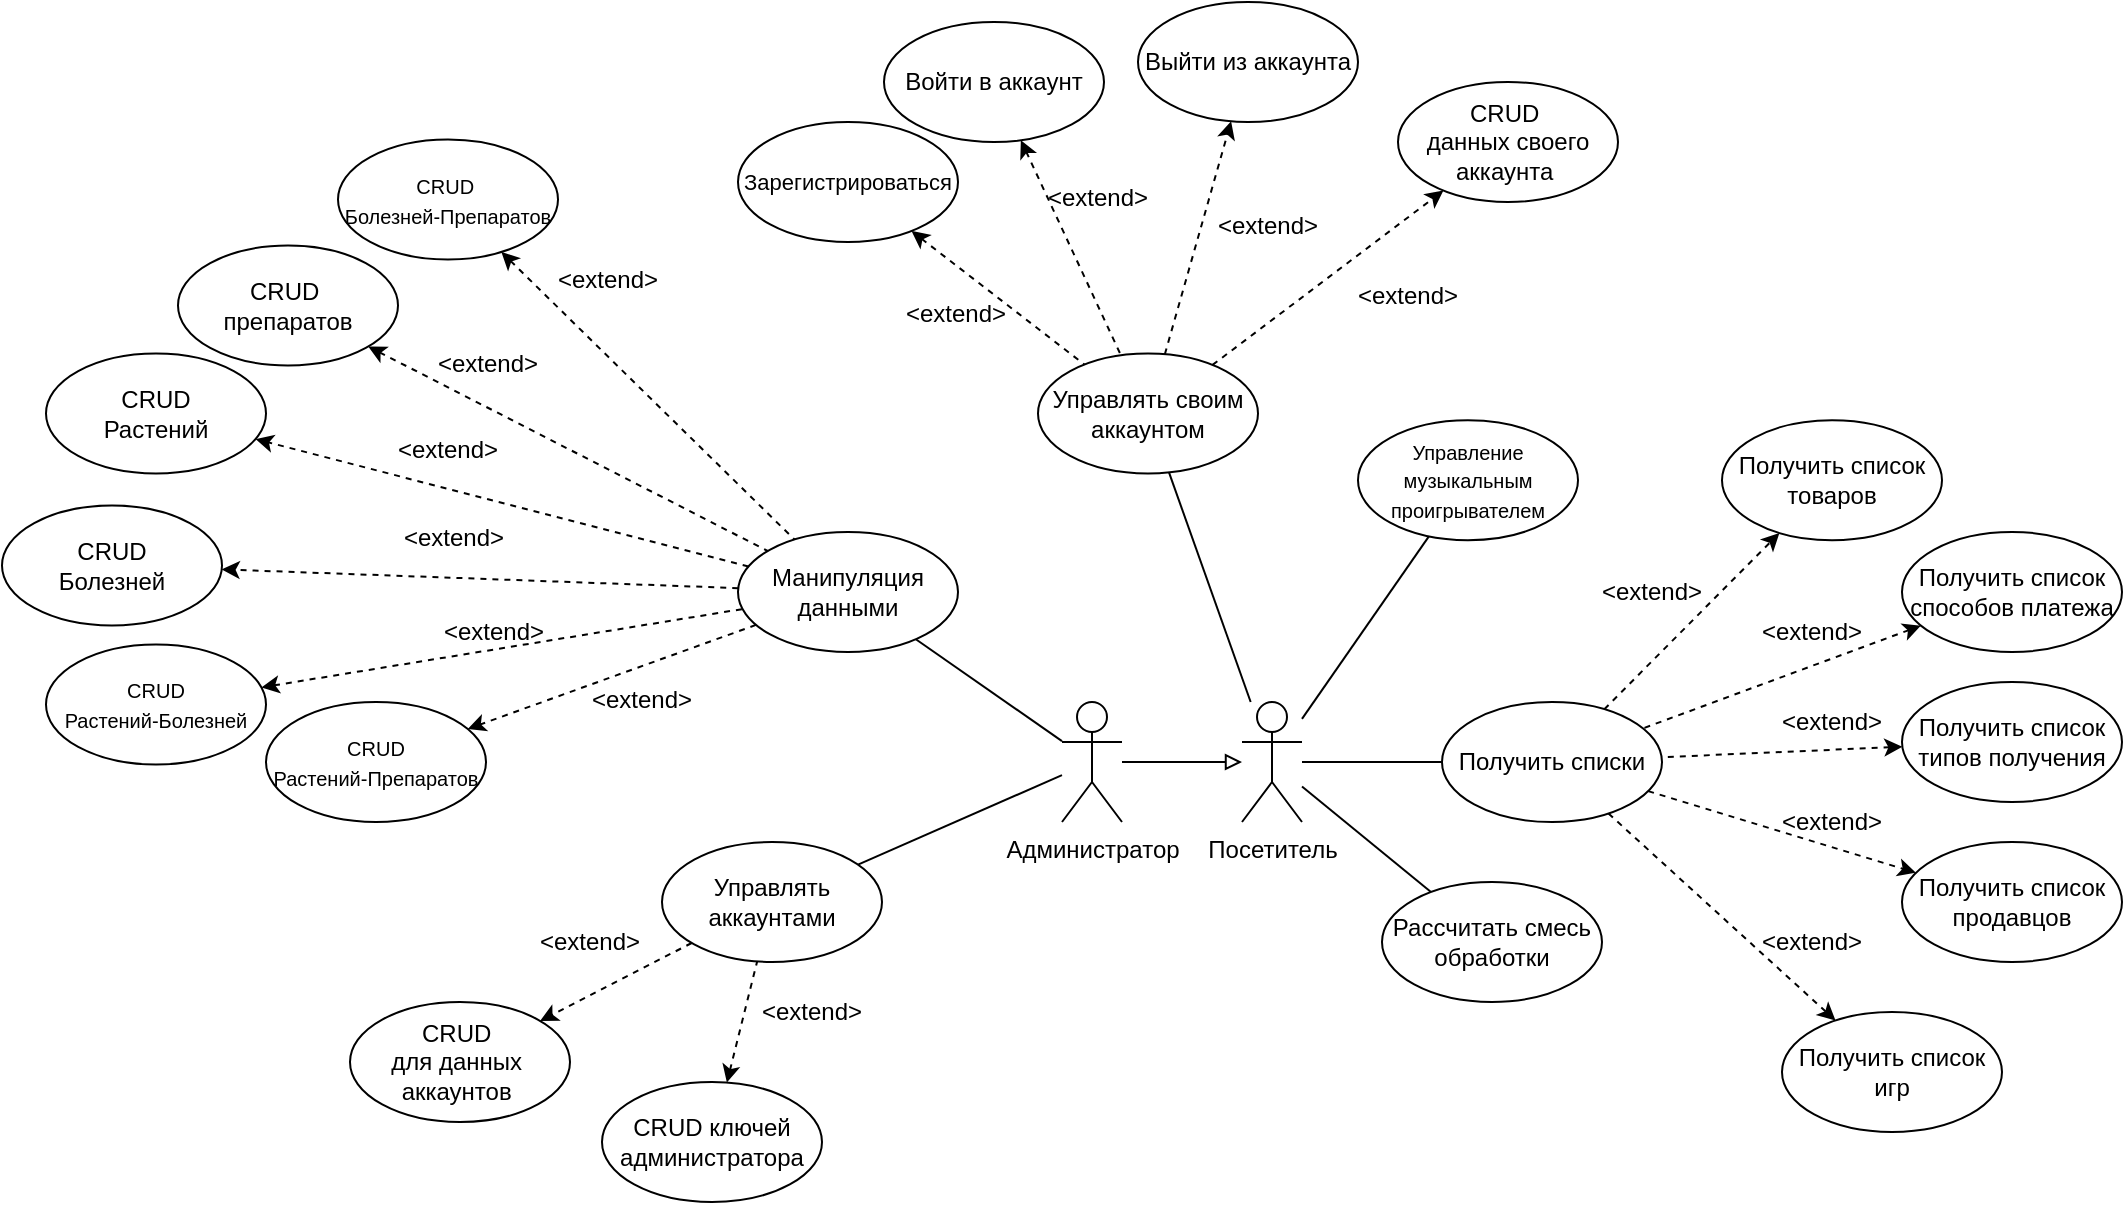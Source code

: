 <mxfile version="25.0.2">
  <diagram name="Страница — 1" id="FPFsMZ6Qv322Y4JqMIyj">
    <mxGraphModel dx="2117" dy="765" grid="1" gridSize="10" guides="1" tooltips="1" connect="1" arrows="1" fold="1" page="1" pageScale="1" pageWidth="827" pageHeight="1169" math="0" shadow="0">
      <root>
        <mxCell id="0" />
        <mxCell id="1" parent="0" />
        <mxCell id="uW0tRT5nMDnXzqnvYxII-4" style="edgeStyle=orthogonalEdgeStyle;rounded=0;orthogonalLoop=1;jettySize=auto;html=1;endArrow=none;endFill=0;" parent="1" source="uW0tRT5nMDnXzqnvYxII-1" target="uW0tRT5nMDnXzqnvYxII-3" edge="1">
          <mxGeometry relative="1" as="geometry" />
        </mxCell>
        <mxCell id="uW0tRT5nMDnXzqnvYxII-1" value="Посетитель" style="shape=umlActor;verticalLabelPosition=bottom;verticalAlign=top;html=1;outlineConnect=0;" parent="1" vertex="1">
          <mxGeometry x="380" y="370" width="30" height="60" as="geometry" />
        </mxCell>
        <mxCell id="uW0tRT5nMDnXzqnvYxII-6" style="edgeStyle=orthogonalEdgeStyle;rounded=0;orthogonalLoop=1;jettySize=auto;html=1;endArrow=block;endFill=0;" parent="1" source="uW0tRT5nMDnXzqnvYxII-2" target="uW0tRT5nMDnXzqnvYxII-1" edge="1">
          <mxGeometry relative="1" as="geometry" />
        </mxCell>
        <mxCell id="uW0tRT5nMDnXzqnvYxII-2" value="Администратор" style="shape=umlActor;verticalLabelPosition=bottom;verticalAlign=top;html=1;outlineConnect=0;" parent="1" vertex="1">
          <mxGeometry x="290" y="370" width="30" height="60" as="geometry" />
        </mxCell>
        <mxCell id="uW0tRT5nMDnXzqnvYxII-3" value="Получить списки" style="ellipse;whiteSpace=wrap;html=1;" parent="1" vertex="1">
          <mxGeometry x="480" y="370" width="110" height="60" as="geometry" />
        </mxCell>
        <mxCell id="uW0tRT5nMDnXzqnvYxII-7" value="Получить список товаров" style="ellipse;whiteSpace=wrap;html=1;" parent="1" vertex="1">
          <mxGeometry x="620" y="229.13" width="110" height="60" as="geometry" />
        </mxCell>
        <mxCell id="uW0tRT5nMDnXzqnvYxII-8" value="Получить список способов платежа" style="ellipse;whiteSpace=wrap;html=1;" parent="1" vertex="1">
          <mxGeometry x="710" y="285" width="110" height="60" as="geometry" />
        </mxCell>
        <mxCell id="uW0tRT5nMDnXzqnvYxII-9" value="Получить список типов получения" style="ellipse;whiteSpace=wrap;html=1;" parent="1" vertex="1">
          <mxGeometry x="710" y="360" width="110" height="60" as="geometry" />
        </mxCell>
        <mxCell id="uW0tRT5nMDnXzqnvYxII-10" value="Получить список продавцов" style="ellipse;whiteSpace=wrap;html=1;" parent="1" vertex="1">
          <mxGeometry x="710" y="440" width="110" height="60" as="geometry" />
        </mxCell>
        <mxCell id="uW0tRT5nMDnXzqnvYxII-11" value="Получить список игр" style="ellipse;whiteSpace=wrap;html=1;" parent="1" vertex="1">
          <mxGeometry x="650" y="525" width="110" height="60" as="geometry" />
        </mxCell>
        <mxCell id="uW0tRT5nMDnXzqnvYxII-14" value="" style="endArrow=classic;html=1;rounded=0;dashed=1;endFill=1;" parent="1" source="uW0tRT5nMDnXzqnvYxII-3" target="uW0tRT5nMDnXzqnvYxII-7" edge="1">
          <mxGeometry width="50" height="50" relative="1" as="geometry">
            <mxPoint x="570" y="380" as="sourcePoint" />
            <mxPoint x="620" y="330" as="targetPoint" />
          </mxGeometry>
        </mxCell>
        <mxCell id="uW0tRT5nMDnXzqnvYxII-15" value="" style="endArrow=none;html=1;rounded=0;dashed=1;endFill=0;startArrow=classic;startFill=1;" parent="1" source="uW0tRT5nMDnXzqnvYxII-8" target="uW0tRT5nMDnXzqnvYxII-3" edge="1">
          <mxGeometry width="50" height="50" relative="1" as="geometry">
            <mxPoint x="550" y="550" as="sourcePoint" />
            <mxPoint x="600" y="500" as="targetPoint" />
          </mxGeometry>
        </mxCell>
        <mxCell id="uW0tRT5nMDnXzqnvYxII-16" value="" style="endArrow=none;html=1;rounded=0;dashed=1;endFill=0;startArrow=classic;startFill=1;" parent="1" source="uW0tRT5nMDnXzqnvYxII-9" target="uW0tRT5nMDnXzqnvYxII-3" edge="1">
          <mxGeometry width="50" height="50" relative="1" as="geometry">
            <mxPoint x="490" y="540" as="sourcePoint" />
            <mxPoint x="540" y="490" as="targetPoint" />
          </mxGeometry>
        </mxCell>
        <mxCell id="uW0tRT5nMDnXzqnvYxII-17" value="" style="endArrow=classic;html=1;rounded=0;dashed=1;" parent="1" source="uW0tRT5nMDnXzqnvYxII-3" target="uW0tRT5nMDnXzqnvYxII-10" edge="1">
          <mxGeometry width="50" height="50" relative="1" as="geometry">
            <mxPoint x="580" y="560" as="sourcePoint" />
            <mxPoint x="630" y="510" as="targetPoint" />
          </mxGeometry>
        </mxCell>
        <mxCell id="uW0tRT5nMDnXzqnvYxII-18" value="" style="endArrow=classic;html=1;rounded=0;dashed=1;" parent="1" source="uW0tRT5nMDnXzqnvYxII-3" target="uW0tRT5nMDnXzqnvYxII-11" edge="1">
          <mxGeometry width="50" height="50" relative="1" as="geometry">
            <mxPoint x="520" y="600" as="sourcePoint" />
            <mxPoint x="570" y="550" as="targetPoint" />
          </mxGeometry>
        </mxCell>
        <mxCell id="uW0tRT5nMDnXzqnvYxII-19" value="&amp;lt;extend&amp;gt;" style="text;html=1;align=center;verticalAlign=middle;whiteSpace=wrap;rounded=0;" parent="1" vertex="1">
          <mxGeometry x="640" y="480" width="50" height="20" as="geometry" />
        </mxCell>
        <mxCell id="uW0tRT5nMDnXzqnvYxII-20" value="&amp;lt;extend&amp;gt;" style="text;html=1;align=center;verticalAlign=middle;whiteSpace=wrap;rounded=0;" parent="1" vertex="1">
          <mxGeometry x="650" y="420" width="50" height="20" as="geometry" />
        </mxCell>
        <mxCell id="uW0tRT5nMDnXzqnvYxII-21" value="&amp;lt;extend&amp;gt;" style="text;html=1;align=center;verticalAlign=middle;whiteSpace=wrap;rounded=0;" parent="1" vertex="1">
          <mxGeometry x="650" y="370" width="50" height="20" as="geometry" />
        </mxCell>
        <mxCell id="uW0tRT5nMDnXzqnvYxII-22" value="&amp;lt;extend&amp;gt;" style="text;html=1;align=center;verticalAlign=middle;whiteSpace=wrap;rounded=0;" parent="1" vertex="1">
          <mxGeometry x="640" y="325" width="50" height="20" as="geometry" />
        </mxCell>
        <mxCell id="uW0tRT5nMDnXzqnvYxII-23" value="&amp;lt;extend&amp;gt;" style="text;html=1;align=center;verticalAlign=middle;whiteSpace=wrap;rounded=0;" parent="1" vertex="1">
          <mxGeometry x="560" y="305" width="50" height="20" as="geometry" />
        </mxCell>
        <mxCell id="uW0tRT5nMDnXzqnvYxII-24" value="Управлять своим аккаунтом" style="ellipse;whiteSpace=wrap;html=1;" parent="1" vertex="1">
          <mxGeometry x="278" y="195.75" width="110" height="60" as="geometry" />
        </mxCell>
        <mxCell id="uW0tRT5nMDnXzqnvYxII-26" value="&lt;font style=&quot;font-size: 11px;&quot;&gt;Зарегистрироваться&lt;/font&gt;" style="ellipse;whiteSpace=wrap;html=1;" parent="1" vertex="1">
          <mxGeometry x="128" y="80" width="110" height="60" as="geometry" />
        </mxCell>
        <mxCell id="uW0tRT5nMDnXzqnvYxII-27" value="Войти в аккаунт" style="ellipse;whiteSpace=wrap;html=1;" parent="1" vertex="1">
          <mxGeometry x="201" y="30.0" width="110" height="60" as="geometry" />
        </mxCell>
        <mxCell id="uW0tRT5nMDnXzqnvYxII-29" value="CRUD&amp;nbsp;&lt;div&gt;данных своего&lt;/div&gt;&lt;div&gt;аккаунта&amp;nbsp;&lt;/div&gt;" style="ellipse;whiteSpace=wrap;html=1;" parent="1" vertex="1">
          <mxGeometry x="458" y="60.0" width="110" height="60" as="geometry" />
        </mxCell>
        <mxCell id="uW0tRT5nMDnXzqnvYxII-31" value="" style="endArrow=none;html=1;rounded=0;dashed=1;endFill=0;startArrow=classic;startFill=1;" parent="1" source="uW0tRT5nMDnXzqnvYxII-26" target="uW0tRT5nMDnXzqnvYxII-24" edge="1">
          <mxGeometry width="50" height="50" relative="1" as="geometry">
            <mxPoint x="353" y="385.75" as="sourcePoint" />
            <mxPoint x="403" y="335.75" as="targetPoint" />
          </mxGeometry>
        </mxCell>
        <mxCell id="uW0tRT5nMDnXzqnvYxII-32" value="" style="endArrow=none;html=1;rounded=0;dashed=1;endFill=0;startArrow=classic;startFill=1;" parent="1" source="uW0tRT5nMDnXzqnvYxII-27" target="uW0tRT5nMDnXzqnvYxII-24" edge="1">
          <mxGeometry width="50" height="50" relative="1" as="geometry">
            <mxPoint x="293" y="375.75" as="sourcePoint" />
            <mxPoint x="343" y="325.75" as="targetPoint" />
          </mxGeometry>
        </mxCell>
        <mxCell id="uW0tRT5nMDnXzqnvYxII-34" value="" style="endArrow=classic;html=1;rounded=0;dashed=1;" parent="1" source="uW0tRT5nMDnXzqnvYxII-24" target="uW0tRT5nMDnXzqnvYxII-29" edge="1">
          <mxGeometry width="50" height="50" relative="1" as="geometry">
            <mxPoint x="323" y="435.75" as="sourcePoint" />
            <mxPoint x="373" y="385.75" as="targetPoint" />
          </mxGeometry>
        </mxCell>
        <mxCell id="uW0tRT5nMDnXzqnvYxII-35" value="&amp;lt;extend&amp;gt;" style="text;html=1;align=center;verticalAlign=middle;whiteSpace=wrap;rounded=0;" parent="1" vertex="1">
          <mxGeometry x="438" y="157" width="50" height="20" as="geometry" />
        </mxCell>
        <mxCell id="uW0tRT5nMDnXzqnvYxII-37" value="&amp;lt;extend&amp;gt;" style="text;html=1;align=center;verticalAlign=middle;whiteSpace=wrap;rounded=0;" parent="1" vertex="1">
          <mxGeometry x="212" y="165.75" width="50" height="20" as="geometry" />
        </mxCell>
        <mxCell id="uW0tRT5nMDnXzqnvYxII-38" value="&amp;lt;extend&amp;gt;" style="text;html=1;align=center;verticalAlign=middle;whiteSpace=wrap;rounded=0;" parent="1" vertex="1">
          <mxGeometry x="283" y="107.5" width="50" height="20" as="geometry" />
        </mxCell>
        <mxCell id="uW0tRT5nMDnXzqnvYxII-40" value="" style="endArrow=none;html=1;rounded=0;" parent="1" source="uW0tRT5nMDnXzqnvYxII-1" target="uW0tRT5nMDnXzqnvYxII-24" edge="1">
          <mxGeometry width="50" height="50" relative="1" as="geometry">
            <mxPoint x="460" y="310" as="sourcePoint" />
            <mxPoint x="510" y="260" as="targetPoint" />
          </mxGeometry>
        </mxCell>
        <mxCell id="uW0tRT5nMDnXzqnvYxII-41" value="Выйти из аккаунта" style="ellipse;whiteSpace=wrap;html=1;" parent="1" vertex="1">
          <mxGeometry x="328" y="20.0" width="110" height="60" as="geometry" />
        </mxCell>
        <mxCell id="uW0tRT5nMDnXzqnvYxII-42" value="" style="endArrow=classic;html=1;rounded=0;dashed=1;" parent="1" source="uW0tRT5nMDnXzqnvYxII-24" target="uW0tRT5nMDnXzqnvYxII-41" edge="1">
          <mxGeometry width="50" height="50" relative="1" as="geometry">
            <mxPoint x="227" y="205.75" as="sourcePoint" />
            <mxPoint x="253" y="385.75" as="targetPoint" />
          </mxGeometry>
        </mxCell>
        <mxCell id="uW0tRT5nMDnXzqnvYxII-43" value="&amp;lt;extend&amp;gt;" style="text;html=1;align=center;verticalAlign=middle;whiteSpace=wrap;rounded=0;" parent="1" vertex="1">
          <mxGeometry x="368" y="121.5" width="50" height="20" as="geometry" />
        </mxCell>
        <mxCell id="uW0tRT5nMDnXzqnvYxII-45" value="Управлять аккаунтами" style="ellipse;whiteSpace=wrap;html=1;" parent="1" vertex="1">
          <mxGeometry x="90" y="440" width="110" height="60" as="geometry" />
        </mxCell>
        <mxCell id="uW0tRT5nMDnXzqnvYxII-46" value="CRUD&amp;nbsp;&lt;div&gt;для данных&amp;nbsp;&lt;/div&gt;&lt;div&gt;аккаунтов&amp;nbsp;&lt;/div&gt;" style="ellipse;whiteSpace=wrap;html=1;" parent="1" vertex="1">
          <mxGeometry x="-66" y="520" width="110" height="60" as="geometry" />
        </mxCell>
        <mxCell id="uW0tRT5nMDnXzqnvYxII-48" value="CRUD ключей администратора" style="ellipse;whiteSpace=wrap;html=1;" parent="1" vertex="1">
          <mxGeometry x="60" y="560" width="110" height="60" as="geometry" />
        </mxCell>
        <mxCell id="uW0tRT5nMDnXzqnvYxII-51" value="" style="endArrow=classic;html=1;rounded=0;dashed=1;endFill=1;" parent="1" source="uW0tRT5nMDnXzqnvYxII-45" target="uW0tRT5nMDnXzqnvYxII-46" edge="1">
          <mxGeometry width="50" height="50" relative="1" as="geometry">
            <mxPoint x="180" y="450" as="sourcePoint" />
            <mxPoint x="230" y="400" as="targetPoint" />
          </mxGeometry>
        </mxCell>
        <mxCell id="uW0tRT5nMDnXzqnvYxII-53" value="" style="endArrow=none;html=1;rounded=0;dashed=1;endFill=0;startArrow=classic;startFill=1;" parent="1" source="uW0tRT5nMDnXzqnvYxII-48" target="uW0tRT5nMDnXzqnvYxII-45" edge="1">
          <mxGeometry width="50" height="50" relative="1" as="geometry">
            <mxPoint x="100" y="610" as="sourcePoint" />
            <mxPoint x="150" y="560" as="targetPoint" />
          </mxGeometry>
        </mxCell>
        <mxCell id="uW0tRT5nMDnXzqnvYxII-58" value="&amp;lt;extend&amp;gt;" style="text;html=1;align=center;verticalAlign=middle;whiteSpace=wrap;rounded=0;" parent="1" vertex="1">
          <mxGeometry x="140" y="515" width="50" height="20" as="geometry" />
        </mxCell>
        <mxCell id="uW0tRT5nMDnXzqnvYxII-60" value="&amp;lt;extend&amp;gt;" style="text;html=1;align=center;verticalAlign=middle;whiteSpace=wrap;rounded=0;" parent="1" vertex="1">
          <mxGeometry x="29" y="480" width="50" height="20" as="geometry" />
        </mxCell>
        <mxCell id="uW0tRT5nMDnXzqnvYxII-63" value="" style="endArrow=none;html=1;rounded=0;" parent="1" source="uW0tRT5nMDnXzqnvYxII-45" target="uW0tRT5nMDnXzqnvYxII-2" edge="1">
          <mxGeometry width="50" height="50" relative="1" as="geometry">
            <mxPoint x="100" y="410" as="sourcePoint" />
            <mxPoint x="150" y="360" as="targetPoint" />
          </mxGeometry>
        </mxCell>
        <mxCell id="uW0tRT5nMDnXzqnvYxII-82" value="Манипуляция данными" style="ellipse;whiteSpace=wrap;html=1;" parent="1" vertex="1">
          <mxGeometry x="128" y="285" width="110" height="60" as="geometry" />
        </mxCell>
        <mxCell id="uW0tRT5nMDnXzqnvYxII-96" value="" style="endArrow=none;html=1;rounded=0;" parent="1" source="uW0tRT5nMDnXzqnvYxII-82" target="uW0tRT5nMDnXzqnvYxII-2" edge="1">
          <mxGeometry width="50" height="50" relative="1" as="geometry">
            <mxPoint x="183.367" y="331.495" as="sourcePoint" />
            <mxPoint x="100" y="260" as="targetPoint" />
          </mxGeometry>
        </mxCell>
        <mxCell id="uW0tRT5nMDnXzqnvYxII-128" value="CRUD&lt;div&gt;Растений&lt;/div&gt;" style="ellipse;whiteSpace=wrap;html=1;" parent="1" vertex="1">
          <mxGeometry x="-218" y="195.75" width="110" height="60" as="geometry" />
        </mxCell>
        <mxCell id="uW0tRT5nMDnXzqnvYxII-129" value="&lt;font style=&quot;font-size: 10px;&quot;&gt;CRUD&lt;/font&gt;&lt;div&gt;&lt;font style=&quot;font-size: 10px;&quot;&gt;Растений-Болезней&lt;/font&gt;&lt;/div&gt;" style="ellipse;whiteSpace=wrap;html=1;" parent="1" vertex="1">
          <mxGeometry x="-218" y="341.25" width="110" height="60" as="geometry" />
        </mxCell>
        <mxCell id="uW0tRT5nMDnXzqnvYxII-130" value="CRUD&amp;nbsp;&lt;div&gt;препаратов&lt;/div&gt;" style="ellipse;whiteSpace=wrap;html=1;" parent="1" vertex="1">
          <mxGeometry x="-152" y="141.75" width="110" height="60" as="geometry" />
        </mxCell>
        <mxCell id="uW0tRT5nMDnXzqnvYxII-131" value="CRUD&lt;div&gt;Болезней&lt;/div&gt;" style="ellipse;whiteSpace=wrap;html=1;" parent="1" vertex="1">
          <mxGeometry x="-240" y="271.75" width="110" height="60" as="geometry" />
        </mxCell>
        <mxCell id="uW0tRT5nMDnXzqnvYxII-132" value="&lt;font style=&quot;font-size: 10px;&quot;&gt;CRUD&lt;/font&gt;&lt;div&gt;&lt;font style=&quot;font-size: 10px;&quot;&gt;Растений-Препаратов&lt;/font&gt;&lt;/div&gt;" style="ellipse;whiteSpace=wrap;html=1;" parent="1" vertex="1">
          <mxGeometry x="-108" y="370" width="110" height="60" as="geometry" />
        </mxCell>
        <mxCell id="uW0tRT5nMDnXzqnvYxII-133" value="" style="endArrow=classic;html=1;rounded=0;dashed=1;endFill=1;" parent="1" source="uW0tRT5nMDnXzqnvYxII-82" target="uW0tRT5nMDnXzqnvYxII-128" edge="1">
          <mxGeometry width="50" height="50" relative="1" as="geometry">
            <mxPoint x="253" y="553.25" as="sourcePoint" />
            <mxPoint x="-88" y="219.25" as="targetPoint" />
          </mxGeometry>
        </mxCell>
        <mxCell id="uW0tRT5nMDnXzqnvYxII-134" value="" style="endArrow=none;html=1;rounded=0;dashed=1;endFill=0;startArrow=classic;startFill=1;" parent="1" source="uW0tRT5nMDnXzqnvYxII-129" target="uW0tRT5nMDnXzqnvYxII-82" edge="1">
          <mxGeometry width="50" height="50" relative="1" as="geometry">
            <mxPoint x="-158" y="439.25" as="sourcePoint" />
            <mxPoint x="234" y="565.25" as="targetPoint" />
          </mxGeometry>
        </mxCell>
        <mxCell id="uW0tRT5nMDnXzqnvYxII-135" value="" style="endArrow=none;html=1;rounded=0;dashed=1;endFill=0;startArrow=classic;startFill=1;" parent="1" source="uW0tRT5nMDnXzqnvYxII-130" target="uW0tRT5nMDnXzqnvYxII-82" edge="1">
          <mxGeometry width="50" height="50" relative="1" as="geometry">
            <mxPoint x="-218" y="429.25" as="sourcePoint" />
            <mxPoint x="263" y="550.25" as="targetPoint" />
          </mxGeometry>
        </mxCell>
        <mxCell id="uW0tRT5nMDnXzqnvYxII-136" value="" style="endArrow=classic;html=1;rounded=0;dashed=1;" parent="1" source="uW0tRT5nMDnXzqnvYxII-82" target="uW0tRT5nMDnXzqnvYxII-131" edge="1">
          <mxGeometry width="50" height="50" relative="1" as="geometry">
            <mxPoint x="243" y="557.25" as="sourcePoint" />
            <mxPoint x="-78" y="399.25" as="targetPoint" />
          </mxGeometry>
        </mxCell>
        <mxCell id="uW0tRT5nMDnXzqnvYxII-137" value="" style="endArrow=classic;html=1;rounded=0;dashed=1;" parent="1" source="uW0tRT5nMDnXzqnvYxII-82" target="uW0tRT5nMDnXzqnvYxII-132" edge="1">
          <mxGeometry width="50" height="50" relative="1" as="geometry">
            <mxPoint x="228" y="577.25" as="sourcePoint" />
            <mxPoint x="-138" y="439.25" as="targetPoint" />
          </mxGeometry>
        </mxCell>
        <mxCell id="uW0tRT5nMDnXzqnvYxII-138" value="&amp;lt;extend&amp;gt;" style="text;html=1;align=center;verticalAlign=middle;whiteSpace=wrap;rounded=0;" parent="1" vertex="1">
          <mxGeometry x="-39" y="278.25" width="50" height="20" as="geometry" />
        </mxCell>
        <mxCell id="uW0tRT5nMDnXzqnvYxII-139" value="&amp;lt;extend&amp;gt;" style="text;html=1;align=center;verticalAlign=middle;whiteSpace=wrap;rounded=0;" parent="1" vertex="1">
          <mxGeometry x="-42" y="234.25" width="50" height="20" as="geometry" />
        </mxCell>
        <mxCell id="uW0tRT5nMDnXzqnvYxII-140" value="&amp;lt;extend&amp;gt;" style="text;html=1;align=center;verticalAlign=middle;whiteSpace=wrap;rounded=0;" parent="1" vertex="1">
          <mxGeometry x="-19" y="325" width="50" height="20" as="geometry" />
        </mxCell>
        <mxCell id="uW0tRT5nMDnXzqnvYxII-141" value="&amp;lt;extend&amp;gt;" style="text;html=1;align=center;verticalAlign=middle;whiteSpace=wrap;rounded=0;" parent="1" vertex="1">
          <mxGeometry x="-22" y="191.25" width="50" height="20" as="geometry" />
        </mxCell>
        <mxCell id="uW0tRT5nMDnXzqnvYxII-142" value="&amp;lt;extend&amp;gt;" style="text;html=1;align=center;verticalAlign=middle;whiteSpace=wrap;rounded=0;" parent="1" vertex="1">
          <mxGeometry x="55" y="359" width="50" height="20" as="geometry" />
        </mxCell>
        <mxCell id="uW0tRT5nMDnXzqnvYxII-168" value="Рассчитать смесь обработки" style="ellipse;whiteSpace=wrap;html=1;" parent="1" vertex="1">
          <mxGeometry x="450" y="460" width="110" height="60" as="geometry" />
        </mxCell>
        <mxCell id="uW0tRT5nMDnXzqnvYxII-184" value="" style="endArrow=none;html=1;rounded=0;" parent="1" source="uW0tRT5nMDnXzqnvYxII-1" target="uW0tRT5nMDnXzqnvYxII-168" edge="1">
          <mxGeometry width="50" height="50" relative="1" as="geometry">
            <mxPoint x="420" y="510" as="sourcePoint" />
            <mxPoint x="470" y="460" as="targetPoint" />
          </mxGeometry>
        </mxCell>
        <mxCell id="zTBN-uAn6MZQhLxcS8g6-1" value="&lt;font style=&quot;font-size: 10px;&quot;&gt;CRUD&amp;nbsp;&lt;/font&gt;&lt;div&gt;&lt;font style=&quot;font-size: 10px;&quot;&gt;Болезней-Препаратов&lt;/font&gt;&lt;/div&gt;" style="ellipse;whiteSpace=wrap;html=1;" parent="1" vertex="1">
          <mxGeometry x="-72" y="88.75" width="110" height="60" as="geometry" />
        </mxCell>
        <mxCell id="zTBN-uAn6MZQhLxcS8g6-2" value="" style="endArrow=none;html=1;rounded=0;dashed=1;endFill=0;startArrow=classic;startFill=1;" parent="1" source="zTBN-uAn6MZQhLxcS8g6-1" target="uW0tRT5nMDnXzqnvYxII-82" edge="1">
          <mxGeometry width="50" height="50" relative="1" as="geometry">
            <mxPoint x="-47" y="202.75" as="sourcePoint" />
            <mxPoint x="153" y="304.75" as="targetPoint" />
          </mxGeometry>
        </mxCell>
        <mxCell id="zTBN-uAn6MZQhLxcS8g6-3" value="&amp;lt;extend&amp;gt;" style="text;html=1;align=center;verticalAlign=middle;whiteSpace=wrap;rounded=0;" parent="1" vertex="1">
          <mxGeometry x="38" y="148.75" width="50" height="20" as="geometry" />
        </mxCell>
        <mxCell id="zTBN-uAn6MZQhLxcS8g6-4" value="&lt;font style=&quot;font-size: 10px;&quot;&gt;Управление музыкальным проигрывателем&lt;/font&gt;" style="ellipse;whiteSpace=wrap;html=1;" parent="1" vertex="1">
          <mxGeometry x="438" y="229.13" width="110" height="60" as="geometry" />
        </mxCell>
        <mxCell id="zTBN-uAn6MZQhLxcS8g6-5" value="" style="endArrow=none;html=1;rounded=0;" parent="1" source="uW0tRT5nMDnXzqnvYxII-1" target="zTBN-uAn6MZQhLxcS8g6-4" edge="1">
          <mxGeometry width="50" height="50" relative="1" as="geometry">
            <mxPoint x="420" y="427" as="sourcePoint" />
            <mxPoint x="481" y="493" as="targetPoint" />
          </mxGeometry>
        </mxCell>
      </root>
    </mxGraphModel>
  </diagram>
</mxfile>
